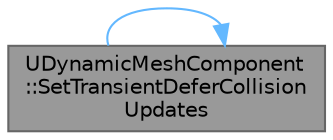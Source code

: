 digraph "UDynamicMeshComponent::SetTransientDeferCollisionUpdates"
{
 // INTERACTIVE_SVG=YES
 // LATEX_PDF_SIZE
  bgcolor="transparent";
  edge [fontname=Helvetica,fontsize=10,labelfontname=Helvetica,labelfontsize=10];
  node [fontname=Helvetica,fontsize=10,shape=box,height=0.2,width=0.4];
  rankdir="LR";
  Node1 [id="Node000001",label="UDynamicMeshComponent\l::SetTransientDeferCollision\lUpdates",height=0.2,width=0.4,color="gray40", fillcolor="grey60", style="filled", fontcolor="black",tooltip="The bDeferCollisionUpdates property is a serialized Component setting that controls when collision is..."];
  Node1 -> Node1 [id="edge1_Node000001_Node000001",color="steelblue1",style="solid",tooltip=" "];
}
